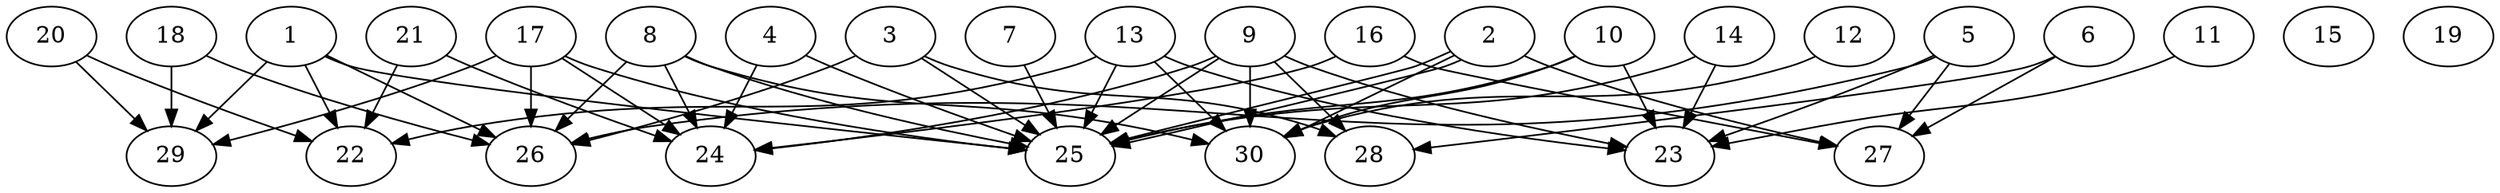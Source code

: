 // DAG automatically generated by daggen at Thu Oct  3 14:04:17 2019
// ./daggen --dot -n 30 --ccr 0.3 --fat 0.9 --regular 0.5 --density 0.6 --mindata 5242880 --maxdata 52428800 
digraph G {
  1 [size="104407040", alpha="0.17", expect_size="31322112"] 
  1 -> 22 [size ="31322112"]
  1 -> 25 [size ="31322112"]
  1 -> 26 [size ="31322112"]
  1 -> 29 [size ="31322112"]
  2 [size="169250133", alpha="0.14", expect_size="50775040"] 
  2 -> 25 [size ="50775040"]
  2 -> 25 [size ="50775040"]
  2 -> 27 [size ="50775040"]
  2 -> 30 [size ="50775040"]
  3 [size="140834133", alpha="0.03", expect_size="42250240"] 
  3 -> 25 [size ="42250240"]
  3 -> 26 [size ="42250240"]
  3 -> 28 [size ="42250240"]
  4 [size="68648960", alpha="0.19", expect_size="20594688"] 
  4 -> 24 [size ="20594688"]
  4 -> 25 [size ="20594688"]
  5 [size="64242347", alpha="0.11", expect_size="19272704"] 
  5 -> 23 [size ="19272704"]
  5 -> 26 [size ="19272704"]
  5 -> 27 [size ="19272704"]
  6 [size="92091733", alpha="0.00", expect_size="27627520"] 
  6 -> 27 [size ="27627520"]
  6 -> 28 [size ="27627520"]
  7 [size="17575253", alpha="0.00", expect_size="5272576"] 
  7 -> 25 [size ="5272576"]
  8 [size="159156907", alpha="0.17", expect_size="47747072"] 
  8 -> 24 [size ="47747072"]
  8 -> 25 [size ="47747072"]
  8 -> 26 [size ="47747072"]
  8 -> 30 [size ="47747072"]
  9 [size="166826667", alpha="0.15", expect_size="50048000"] 
  9 -> 23 [size ="50048000"]
  9 -> 24 [size ="50048000"]
  9 -> 25 [size ="50048000"]
  9 -> 28 [size ="50048000"]
  9 -> 30 [size ="50048000"]
  10 [size="164048213", alpha="0.06", expect_size="49214464"] 
  10 -> 23 [size ="49214464"]
  10 -> 25 [size ="49214464"]
  10 -> 30 [size ="49214464"]
  11 [size="92282880", alpha="0.09", expect_size="27684864"] 
  11 -> 23 [size ="27684864"]
  12 [size="71441067", alpha="0.13", expect_size="21432320"] 
  12 -> 30 [size ="21432320"]
  13 [size="25023147", alpha="0.10", expect_size="7506944"] 
  13 -> 22 [size ="7506944"]
  13 -> 23 [size ="7506944"]
  13 -> 25 [size ="7506944"]
  13 -> 30 [size ="7506944"]
  14 [size="45731840", alpha="0.02", expect_size="13719552"] 
  14 -> 23 [size ="13719552"]
  14 -> 25 [size ="13719552"]
  15 [size="39553707", alpha="0.17", expect_size="11866112"] 
  16 [size="125054293", alpha="0.17", expect_size="37516288"] 
  16 -> 24 [size ="37516288"]
  16 -> 27 [size ="37516288"]
  17 [size="126706347", alpha="0.13", expect_size="38011904"] 
  17 -> 24 [size ="38011904"]
  17 -> 25 [size ="38011904"]
  17 -> 26 [size ="38011904"]
  17 -> 29 [size ="38011904"]
  18 [size="129686187", alpha="0.10", expect_size="38905856"] 
  18 -> 26 [size ="38905856"]
  18 -> 29 [size ="38905856"]
  19 [size="107642880", alpha="0.16", expect_size="32292864"] 
  20 [size="70318080", alpha="0.02", expect_size="21095424"] 
  20 -> 22 [size ="21095424"]
  20 -> 29 [size ="21095424"]
  21 [size="116462933", alpha="0.18", expect_size="34938880"] 
  21 -> 22 [size ="34938880"]
  21 -> 24 [size ="34938880"]
  22 [size="26852693", alpha="0.14", expect_size="8055808"] 
  23 [size="126252373", alpha="0.06", expect_size="37875712"] 
  24 [size="45451947", alpha="0.04", expect_size="13635584"] 
  25 [size="63313920", alpha="0.08", expect_size="18994176"] 
  26 [size="37474987", alpha="0.02", expect_size="11242496"] 
  27 [size="171653120", alpha="0.16", expect_size="51495936"] 
  28 [size="117319680", alpha="0.07", expect_size="35195904"] 
  29 [size="42147840", alpha="0.18", expect_size="12644352"] 
  30 [size="166884693", alpha="0.07", expect_size="50065408"] 
}
